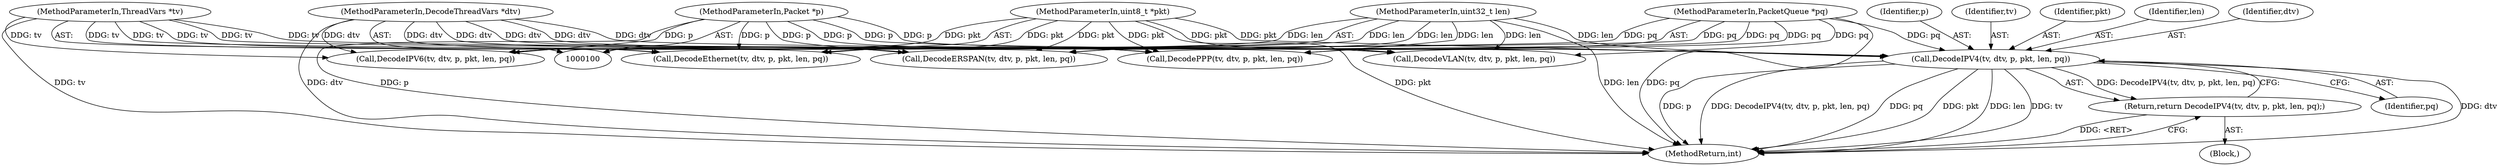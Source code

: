 digraph "0_suricata_11f3659f64a4e42e90cb3c09fcef66894205aefe_1@pointer" {
"1000123" [label="(Call,DecodeIPV4(tv, dtv, p, pkt, len, pq))"];
"1000101" [label="(MethodParameterIn,ThreadVars *tv)"];
"1000102" [label="(MethodParameterIn,DecodeThreadVars *dtv)"];
"1000103" [label="(MethodParameterIn,Packet *p)"];
"1000104" [label="(MethodParameterIn,uint8_t *pkt)"];
"1000105" [label="(MethodParameterIn,uint32_t len)"];
"1000106" [label="(MethodParameterIn,PacketQueue *pq)"];
"1000122" [label="(Return,return DecodeIPV4(tv, dtv, p, pkt, len, pq);)"];
"1000150" [label="(Call,DecodeEthernet(tv, dtv, p, pkt, len, pq))"];
"1000104" [label="(MethodParameterIn,uint8_t *pkt)"];
"1000105" [label="(MethodParameterIn,uint32_t len)"];
"1000126" [label="(Identifier,p)"];
"1000101" [label="(MethodParameterIn,ThreadVars *tv)"];
"1000159" [label="(Call,DecodeERSPAN(tv, dtv, p, pkt, len, pq))"];
"1000124" [label="(Identifier,tv)"];
"1000103" [label="(MethodParameterIn,Packet *p)"];
"1000129" [label="(Identifier,pq)"];
"1000123" [label="(Call,DecodeIPV4(tv, dtv, p, pkt, len, pq))"];
"1000127" [label="(Identifier,pkt)"];
"1000111" [label="(Block,)"];
"1000106" [label="(MethodParameterIn,PacketQueue *pq)"];
"1000128" [label="(Identifier,len)"];
"1000122" [label="(Return,return DecodeIPV4(tv, dtv, p, pkt, len, pq);)"];
"1000125" [label="(Identifier,dtv)"];
"1000173" [label="(MethodReturn,int)"];
"1000102" [label="(MethodParameterIn,DecodeThreadVars *dtv)"];
"1000114" [label="(Call,DecodePPP(tv, dtv, p, pkt, len, pq))"];
"1000141" [label="(Call,DecodeVLAN(tv, dtv, p, pkt, len, pq))"];
"1000132" [label="(Call,DecodeIPV6(tv, dtv, p, pkt, len, pq))"];
"1000123" -> "1000122"  [label="AST: "];
"1000123" -> "1000129"  [label="CFG: "];
"1000124" -> "1000123"  [label="AST: "];
"1000125" -> "1000123"  [label="AST: "];
"1000126" -> "1000123"  [label="AST: "];
"1000127" -> "1000123"  [label="AST: "];
"1000128" -> "1000123"  [label="AST: "];
"1000129" -> "1000123"  [label="AST: "];
"1000122" -> "1000123"  [label="CFG: "];
"1000123" -> "1000173"  [label="DDG: dtv"];
"1000123" -> "1000173"  [label="DDG: p"];
"1000123" -> "1000173"  [label="DDG: DecodeIPV4(tv, dtv, p, pkt, len, pq)"];
"1000123" -> "1000173"  [label="DDG: pq"];
"1000123" -> "1000173"  [label="DDG: pkt"];
"1000123" -> "1000173"  [label="DDG: len"];
"1000123" -> "1000173"  [label="DDG: tv"];
"1000123" -> "1000122"  [label="DDG: DecodeIPV4(tv, dtv, p, pkt, len, pq)"];
"1000101" -> "1000123"  [label="DDG: tv"];
"1000102" -> "1000123"  [label="DDG: dtv"];
"1000103" -> "1000123"  [label="DDG: p"];
"1000104" -> "1000123"  [label="DDG: pkt"];
"1000105" -> "1000123"  [label="DDG: len"];
"1000106" -> "1000123"  [label="DDG: pq"];
"1000101" -> "1000100"  [label="AST: "];
"1000101" -> "1000173"  [label="DDG: tv"];
"1000101" -> "1000114"  [label="DDG: tv"];
"1000101" -> "1000132"  [label="DDG: tv"];
"1000101" -> "1000141"  [label="DDG: tv"];
"1000101" -> "1000150"  [label="DDG: tv"];
"1000101" -> "1000159"  [label="DDG: tv"];
"1000102" -> "1000100"  [label="AST: "];
"1000102" -> "1000173"  [label="DDG: dtv"];
"1000102" -> "1000114"  [label="DDG: dtv"];
"1000102" -> "1000132"  [label="DDG: dtv"];
"1000102" -> "1000141"  [label="DDG: dtv"];
"1000102" -> "1000150"  [label="DDG: dtv"];
"1000102" -> "1000159"  [label="DDG: dtv"];
"1000103" -> "1000100"  [label="AST: "];
"1000103" -> "1000173"  [label="DDG: p"];
"1000103" -> "1000114"  [label="DDG: p"];
"1000103" -> "1000132"  [label="DDG: p"];
"1000103" -> "1000141"  [label="DDG: p"];
"1000103" -> "1000150"  [label="DDG: p"];
"1000103" -> "1000159"  [label="DDG: p"];
"1000104" -> "1000100"  [label="AST: "];
"1000104" -> "1000173"  [label="DDG: pkt"];
"1000104" -> "1000114"  [label="DDG: pkt"];
"1000104" -> "1000132"  [label="DDG: pkt"];
"1000104" -> "1000141"  [label="DDG: pkt"];
"1000104" -> "1000150"  [label="DDG: pkt"];
"1000104" -> "1000159"  [label="DDG: pkt"];
"1000105" -> "1000100"  [label="AST: "];
"1000105" -> "1000173"  [label="DDG: len"];
"1000105" -> "1000114"  [label="DDG: len"];
"1000105" -> "1000132"  [label="DDG: len"];
"1000105" -> "1000141"  [label="DDG: len"];
"1000105" -> "1000150"  [label="DDG: len"];
"1000105" -> "1000159"  [label="DDG: len"];
"1000106" -> "1000100"  [label="AST: "];
"1000106" -> "1000173"  [label="DDG: pq"];
"1000106" -> "1000114"  [label="DDG: pq"];
"1000106" -> "1000132"  [label="DDG: pq"];
"1000106" -> "1000141"  [label="DDG: pq"];
"1000106" -> "1000150"  [label="DDG: pq"];
"1000106" -> "1000159"  [label="DDG: pq"];
"1000122" -> "1000111"  [label="AST: "];
"1000173" -> "1000122"  [label="CFG: "];
"1000122" -> "1000173"  [label="DDG: <RET>"];
}
